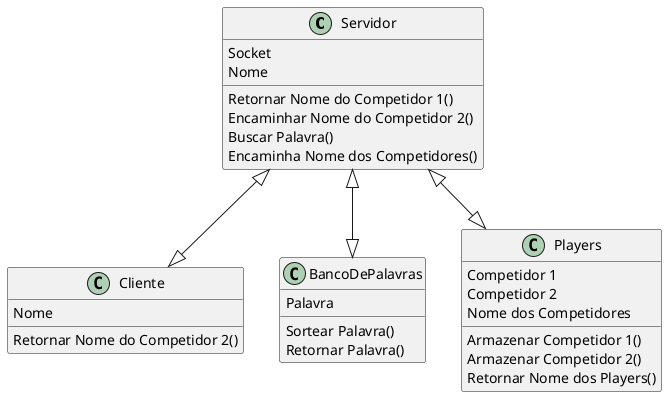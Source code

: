 @startuml

Servidor <|--|> Cliente
Servidor <|--|> BancoDePalavras
Servidor <|--|> Players

class Servidor{
Socket
Nome
Retornar Nome do Competidor 1()
Encaminhar Nome do Competidor 2()
Buscar Palavra()
Encaminha Nome dos Competidores()
}

class Cliente{
Nome
Retornar Nome do Competidor 2()
}

class BancoDePalavras{
Palavra
Sortear Palavra()
Retornar Palavra()
}

class Players {
Competidor 1
Competidor 2
Nome dos Competidores
Armazenar Competidor 1()
Armazenar Competidor 2()
Retornar Nome dos Players()

}
@enduml